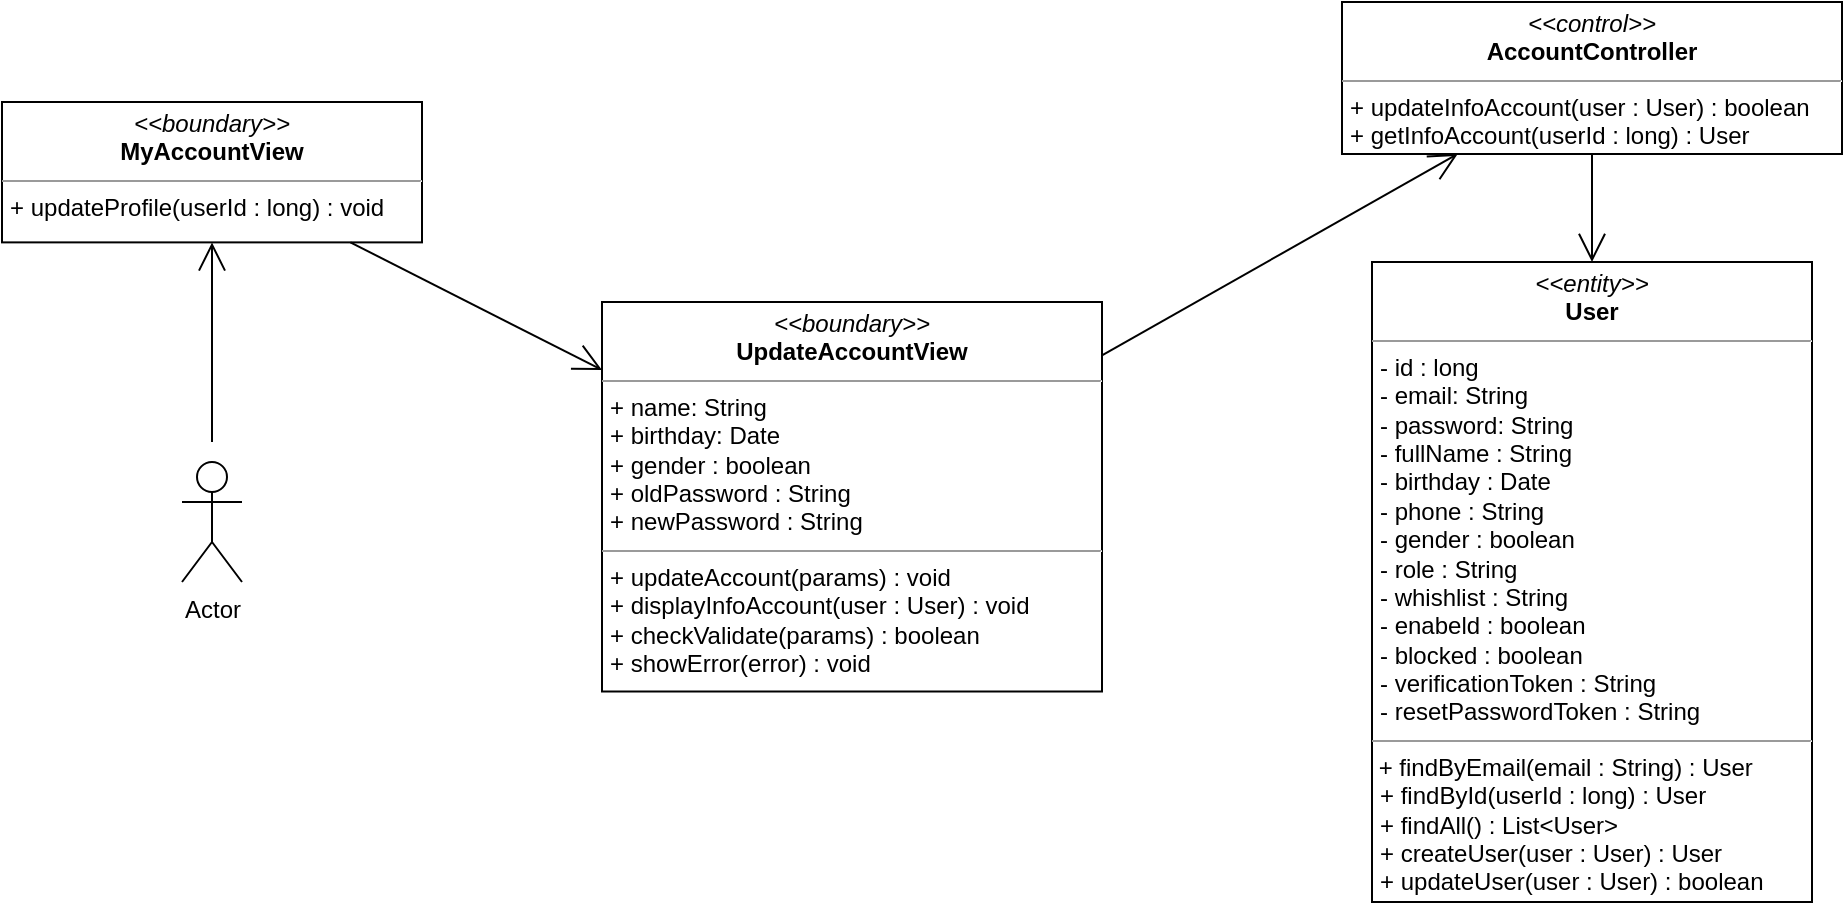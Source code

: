 <mxfile version="14.7.6" type="device"><diagram id="C5RBs43oDa-KdzZeNtuy" name="Page-1"><mxGraphModel dx="1695" dy="425" grid="1" gridSize="10" guides="1" tooltips="1" connect="1" arrows="1" fold="1" page="1" pageScale="1" pageWidth="827" pageHeight="1169" math="0" shadow="0"><root><mxCell id="WIyWlLk6GJQsqaUBKTNV-0"/><mxCell id="WIyWlLk6GJQsqaUBKTNV-1" parent="WIyWlLk6GJQsqaUBKTNV-0"/><mxCell id="3_BIi-De6FGUcCYfIj-2-2" value="&lt;p style=&quot;margin: 0px ; margin-top: 4px ; text-align: center&quot;&gt;&lt;i&gt;&amp;lt;&amp;lt;entity&amp;gt;&amp;gt;&lt;/i&gt;&lt;br&gt;&lt;b&gt;User&lt;/b&gt;&lt;/p&gt;&lt;hr size=&quot;1&quot;&gt;&lt;p style=&quot;margin: 0px ; margin-left: 4px&quot;&gt;- id : long&lt;/p&gt;&lt;p style=&quot;margin: 0px ; margin-left: 4px&quot;&gt;- email: String&lt;br&gt;- password: String&lt;/p&gt;&lt;p style=&quot;margin: 0px ; margin-left: 4px&quot;&gt;- fullName : String&lt;/p&gt;&lt;p style=&quot;margin: 0px ; margin-left: 4px&quot;&gt;- birthday : Date&lt;/p&gt;&lt;p style=&quot;margin: 0px ; margin-left: 4px&quot;&gt;- phone : String&lt;/p&gt;&lt;p style=&quot;margin: 0px ; margin-left: 4px&quot;&gt;- gender : boolean&lt;/p&gt;&lt;p style=&quot;margin: 0px ; margin-left: 4px&quot;&gt;- role : String&lt;/p&gt;&lt;p style=&quot;margin: 0px ; margin-left: 4px&quot;&gt;- whishlist : String&lt;/p&gt;&lt;p style=&quot;margin: 0px ; margin-left: 4px&quot;&gt;- enabeld : boolean&lt;/p&gt;&lt;p style=&quot;margin: 0px ; margin-left: 4px&quot;&gt;- blocked : boolean&lt;/p&gt;&lt;p style=&quot;margin: 0px ; margin-left: 4px&quot;&gt;- verificationToken : String&lt;/p&gt;&lt;p style=&quot;margin: 0px ; margin-left: 4px&quot;&gt;- resetPasswordToken : String&lt;/p&gt;&lt;hr size=&quot;1&quot;&gt;&amp;nbsp;&lt;span&gt;+ findByEmail(email : String) : User&amp;nbsp;&lt;/span&gt;&lt;p style=&quot;margin: 0px 0px 0px 4px&quot;&gt;+ findById(userId : long) : User&lt;/p&gt;&lt;p style=&quot;margin: 0px 0px 0px 4px&quot;&gt;+ findAll() : List&amp;lt;User&amp;gt;&lt;/p&gt;&lt;p style=&quot;margin: 0px 0px 0px 4px&quot;&gt;+ createUser(user : User) : User&lt;/p&gt;&lt;p style=&quot;margin: 0px 0px 0px 4px&quot;&gt;+ updateUser(user : User) : boolean&lt;/p&gt;" style="verticalAlign=top;align=left;overflow=fill;fontSize=12;fontFamily=Helvetica;html=1;" parent="WIyWlLk6GJQsqaUBKTNV-1" vertex="1"><mxGeometry x="525" y="200" width="220" height="320" as="geometry"/></mxCell><mxCell id="3_BIi-De6FGUcCYfIj-2-4" value="&lt;p style=&quot;margin: 0px ; margin-top: 4px ; text-align: center&quot;&gt;&lt;i&gt;&amp;lt;&amp;lt;control&amp;gt;&amp;gt;&lt;/i&gt;&lt;br&gt;&lt;b&gt;AccountController&lt;/b&gt;&lt;br&gt;&lt;/p&gt;&lt;hr size=&quot;1&quot;&gt;&lt;p style=&quot;margin: 0px ; margin-left: 4px&quot;&gt;&lt;/p&gt;&lt;p style=&quot;margin: 0px ; margin-left: 4px&quot;&gt;+ updateInfoAccount(user : User) : boolean&lt;br&gt;&lt;/p&gt;&lt;p style=&quot;margin: 0px ; margin-left: 4px&quot;&gt;+ getInfoAccount(userId : long) : User&lt;/p&gt;" style="verticalAlign=top;align=left;overflow=fill;fontSize=12;fontFamily=Helvetica;html=1;" parent="WIyWlLk6GJQsqaUBKTNV-1" vertex="1"><mxGeometry x="510" y="70" width="250" height="76" as="geometry"/></mxCell><mxCell id="3_BIi-De6FGUcCYfIj-2-5" value="" style="endArrow=open;endFill=1;endSize=12;html=1;" parent="WIyWlLk6GJQsqaUBKTNV-1" source="a_lbDAOAiU6-m0rziZKH-2" target="3_BIi-De6FGUcCYfIj-2-4" edge="1"><mxGeometry width="160" relative="1" as="geometry"><mxPoint x="80" y="230.25" as="sourcePoint"/><mxPoint x="640" y="100" as="targetPoint"/></mxGeometry></mxCell><mxCell id="3_BIi-De6FGUcCYfIj-2-30" value="" style="endArrow=open;endFill=1;endSize=12;html=1;strokeColor=#000000;" parent="WIyWlLk6GJQsqaUBKTNV-1" source="3_BIi-De6FGUcCYfIj-2-4" target="3_BIi-De6FGUcCYfIj-2-2" edge="1"><mxGeometry width="160" relative="1" as="geometry"><mxPoint x="330" y="220" as="sourcePoint"/><mxPoint x="440" y="230.25" as="targetPoint"/></mxGeometry></mxCell><mxCell id="a_lbDAOAiU6-m0rziZKH-0" value="&lt;p style=&quot;margin: 0px ; margin-top: 4px ; text-align: center&quot;&gt;&lt;i&gt;&amp;lt;&amp;lt;boundary&amp;gt;&amp;gt;&lt;/i&gt;&lt;br&gt;&lt;b&gt;MyAccountView&lt;/b&gt;&lt;/p&gt;&lt;hr size=&quot;1&quot;&gt;&lt;p style=&quot;margin: 0px ; margin-left: 4px&quot;&gt;&lt;span&gt;+ updateProfile(userId : long) : void&lt;/span&gt;&lt;/p&gt;" style="verticalAlign=top;align=left;overflow=fill;fontSize=12;fontFamily=Helvetica;html=1;" parent="WIyWlLk6GJQsqaUBKTNV-1" vertex="1"><mxGeometry x="-160" y="120" width="210" height="70.19" as="geometry"/></mxCell><mxCell id="a_lbDAOAiU6-m0rziZKH-2" value="&lt;p style=&quot;margin: 0px ; margin-top: 4px ; text-align: center&quot;&gt;&lt;i&gt;&amp;lt;&amp;lt;boundary&amp;gt;&amp;gt;&lt;/i&gt;&lt;br&gt;&lt;b&gt;UpdateAccountView&lt;/b&gt;&lt;/p&gt;&lt;hr size=&quot;1&quot;&gt;&lt;p style=&quot;margin: 0px ; margin-left: 4px&quot;&gt;+ name: String&lt;br&gt;+ birthday: Date&lt;/p&gt;&lt;p style=&quot;margin: 0px ; margin-left: 4px&quot;&gt;+ gender : boolean&lt;/p&gt;&lt;p style=&quot;margin: 0px ; margin-left: 4px&quot;&gt;+ oldPassword : String&lt;/p&gt;&lt;p style=&quot;margin: 0px ; margin-left: 4px&quot;&gt;+ newPassword : String&lt;/p&gt;&lt;hr size=&quot;1&quot;&gt;&lt;p style=&quot;margin: 0px 0px 0px 4px&quot;&gt;+ updateAccount(params) : void&lt;/p&gt;&lt;p style=&quot;margin: 0px 0px 0px 4px&quot;&gt;+ displayInfoAccount(user : User) : void&lt;/p&gt;&lt;p style=&quot;margin: 0px 0px 0px 4px&quot;&gt;+ checkValidate(params) : boolean&lt;/p&gt;&lt;p style=&quot;margin: 0px 0px 0px 4px&quot;&gt;+ showError(error) : void&lt;/p&gt;" style="verticalAlign=top;align=left;overflow=fill;fontSize=12;fontFamily=Helvetica;html=1;" parent="WIyWlLk6GJQsqaUBKTNV-1" vertex="1"><mxGeometry x="140" y="220" width="250" height="194.75" as="geometry"/></mxCell><mxCell id="4BCnfgmAcQ7EF0jEq3Cm-2" value="" style="endArrow=open;endFill=1;endSize=12;html=1;" parent="WIyWlLk6GJQsqaUBKTNV-1" source="a_lbDAOAiU6-m0rziZKH-0" target="a_lbDAOAiU6-m0rziZKH-2" edge="1"><mxGeometry width="160" relative="1" as="geometry"><mxPoint x="100" y="250" as="sourcePoint"/><mxPoint x="260" y="250" as="targetPoint"/></mxGeometry></mxCell><mxCell id="ruh8eSdIC8LDfqeL4hXh-0" value="Actor" style="shape=umlActor;verticalLabelPosition=bottom;verticalAlign=top;html=1;" parent="WIyWlLk6GJQsqaUBKTNV-1" vertex="1"><mxGeometry x="-70" y="300" width="30" height="60" as="geometry"/></mxCell><mxCell id="ruh8eSdIC8LDfqeL4hXh-1" value="" style="endArrow=open;endFill=1;endSize=12;html=1;" parent="WIyWlLk6GJQsqaUBKTNV-1" target="a_lbDAOAiU6-m0rziZKH-0" edge="1"><mxGeometry width="160" relative="1" as="geometry"><mxPoint x="-55" y="290" as="sourcePoint"/><mxPoint x="-50" y="170" as="targetPoint"/></mxGeometry></mxCell></root></mxGraphModel></diagram></mxfile>